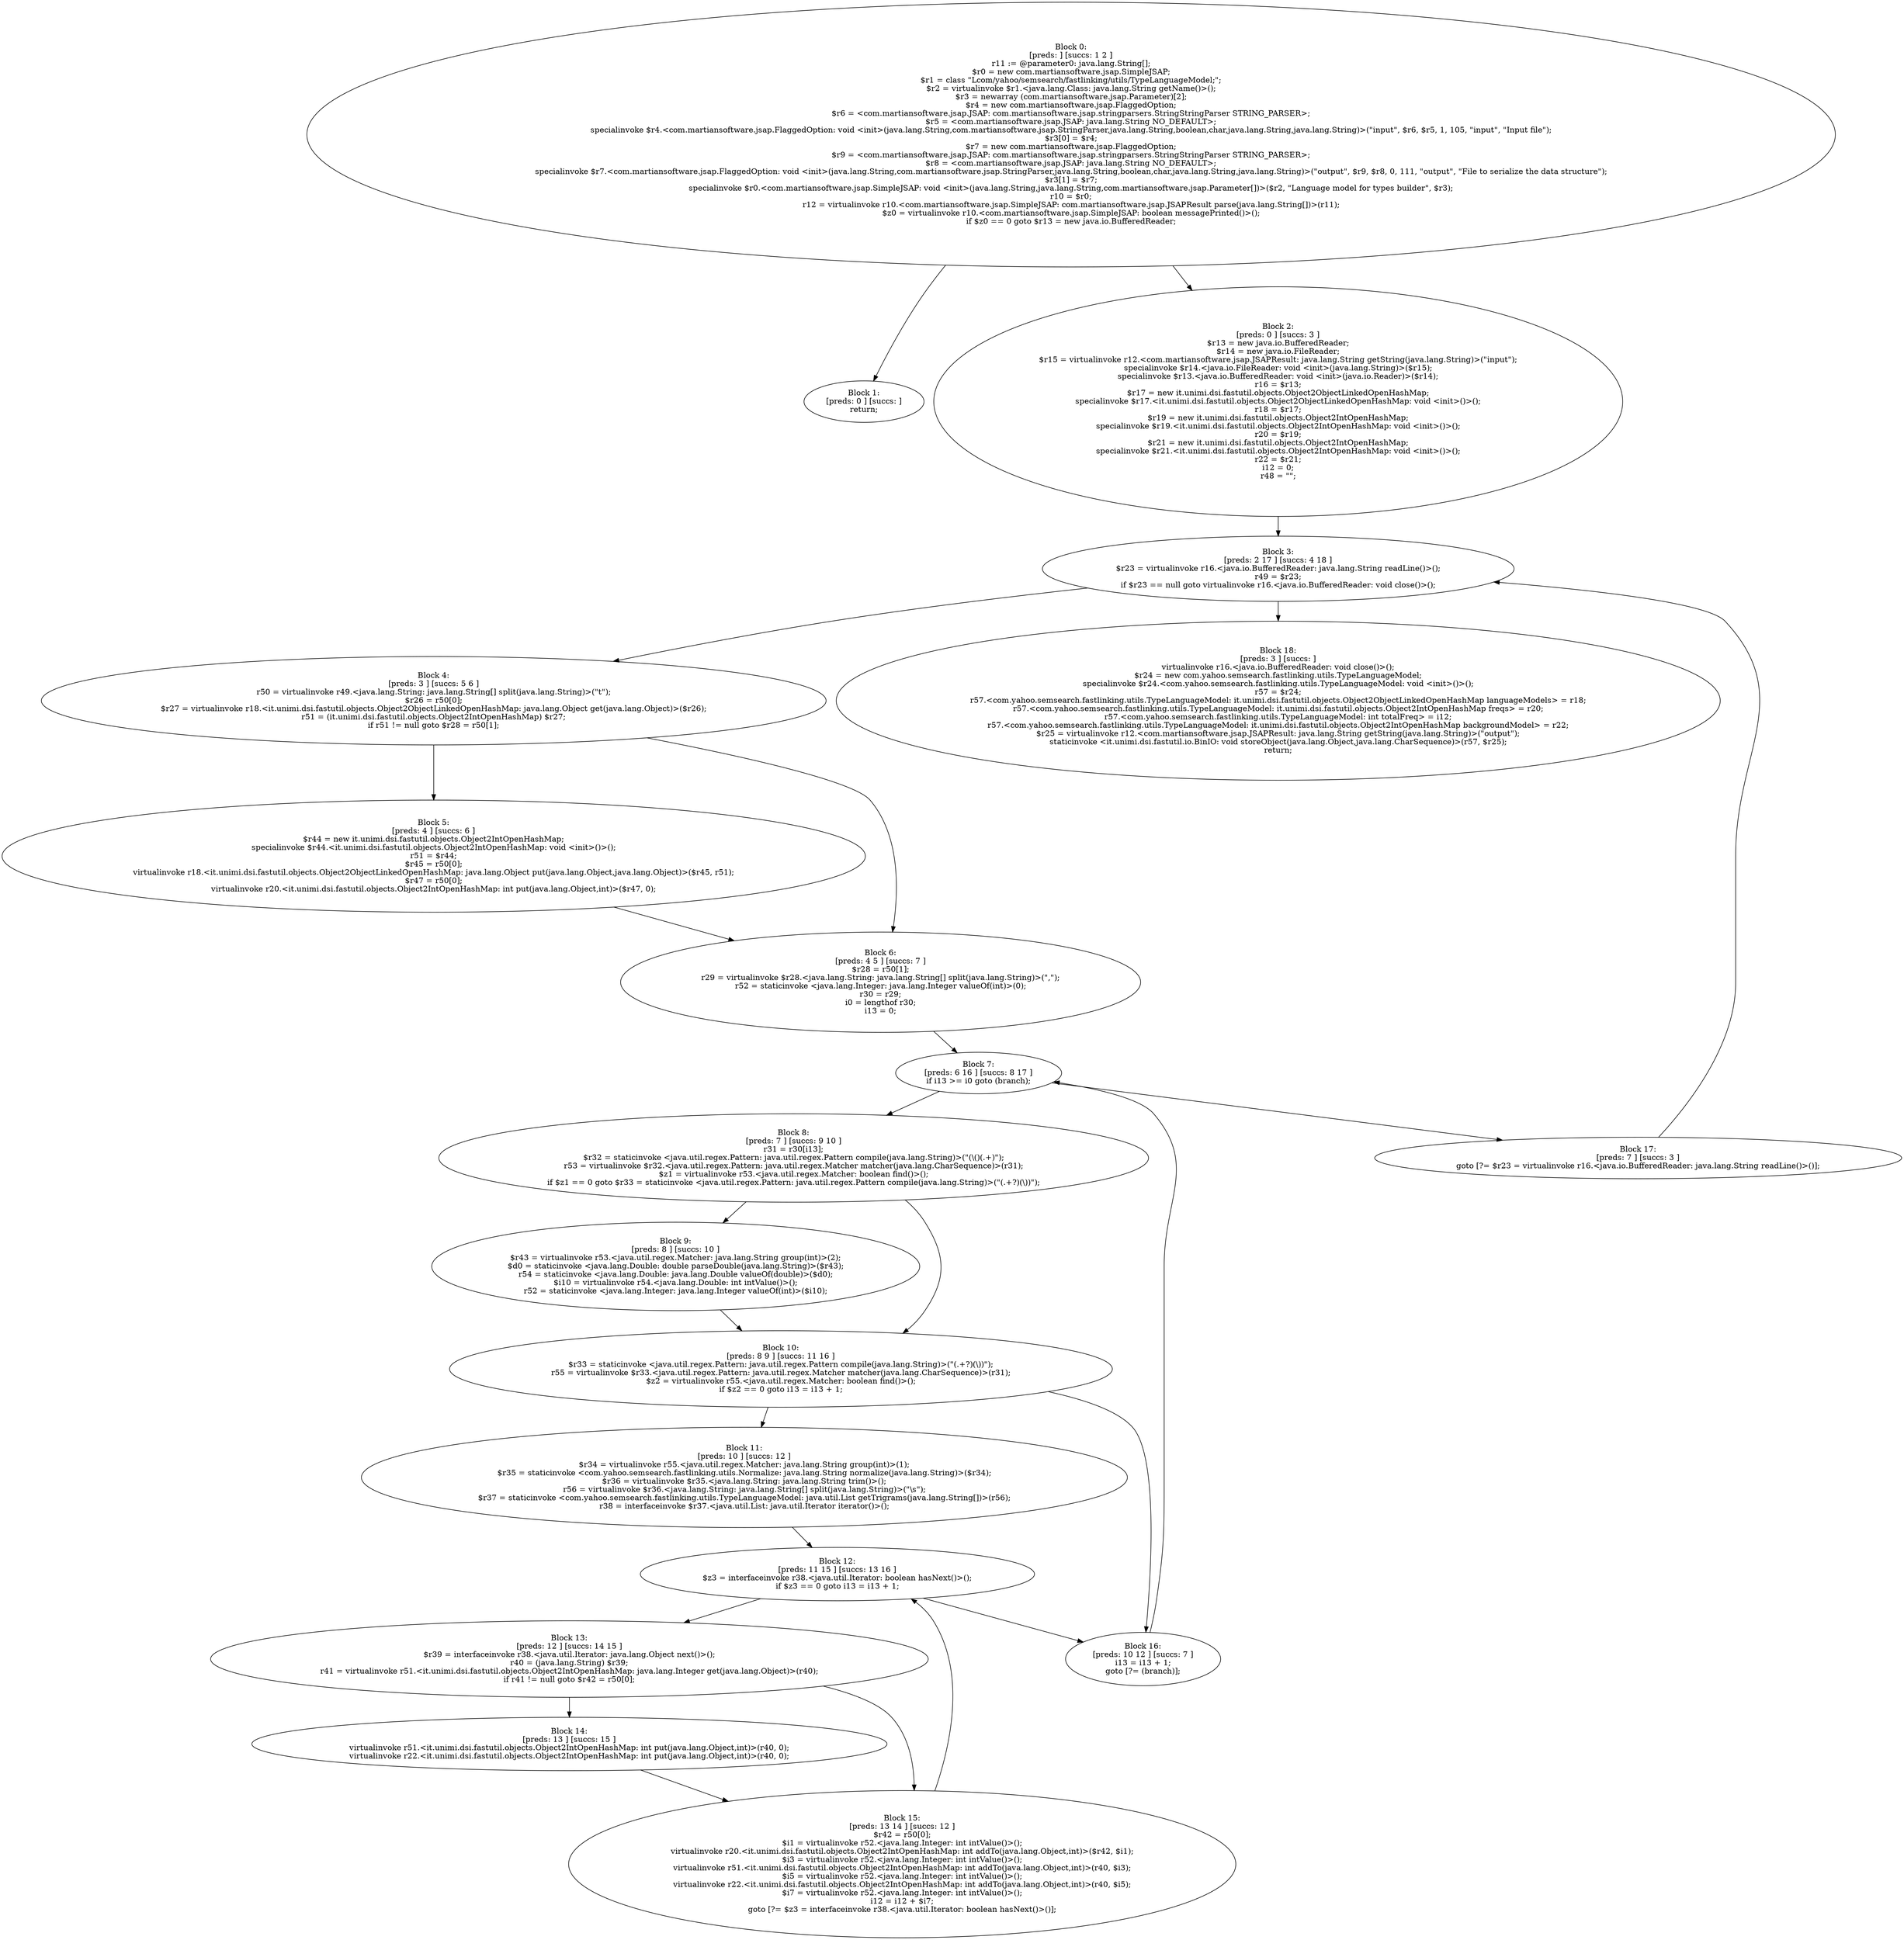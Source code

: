digraph "unitGraph" {
    "Block 0:
[preds: ] [succs: 1 2 ]
r11 := @parameter0: java.lang.String[];
$r0 = new com.martiansoftware.jsap.SimpleJSAP;
$r1 = class \"Lcom/yahoo/semsearch/fastlinking/utils/TypeLanguageModel;\";
$r2 = virtualinvoke $r1.<java.lang.Class: java.lang.String getName()>();
$r3 = newarray (com.martiansoftware.jsap.Parameter)[2];
$r4 = new com.martiansoftware.jsap.FlaggedOption;
$r6 = <com.martiansoftware.jsap.JSAP: com.martiansoftware.jsap.stringparsers.StringStringParser STRING_PARSER>;
$r5 = <com.martiansoftware.jsap.JSAP: java.lang.String NO_DEFAULT>;
specialinvoke $r4.<com.martiansoftware.jsap.FlaggedOption: void <init>(java.lang.String,com.martiansoftware.jsap.StringParser,java.lang.String,boolean,char,java.lang.String,java.lang.String)>(\"input\", $r6, $r5, 1, 105, \"input\", \"Input file\");
$r3[0] = $r4;
$r7 = new com.martiansoftware.jsap.FlaggedOption;
$r9 = <com.martiansoftware.jsap.JSAP: com.martiansoftware.jsap.stringparsers.StringStringParser STRING_PARSER>;
$r8 = <com.martiansoftware.jsap.JSAP: java.lang.String NO_DEFAULT>;
specialinvoke $r7.<com.martiansoftware.jsap.FlaggedOption: void <init>(java.lang.String,com.martiansoftware.jsap.StringParser,java.lang.String,boolean,char,java.lang.String,java.lang.String)>(\"output\", $r9, $r8, 0, 111, \"output\", \"File to serialize the data structure\");
$r3[1] = $r7;
specialinvoke $r0.<com.martiansoftware.jsap.SimpleJSAP: void <init>(java.lang.String,java.lang.String,com.martiansoftware.jsap.Parameter[])>($r2, \"Language model for types builder\", $r3);
r10 = $r0;
r12 = virtualinvoke r10.<com.martiansoftware.jsap.SimpleJSAP: com.martiansoftware.jsap.JSAPResult parse(java.lang.String[])>(r11);
$z0 = virtualinvoke r10.<com.martiansoftware.jsap.SimpleJSAP: boolean messagePrinted()>();
if $z0 == 0 goto $r13 = new java.io.BufferedReader;
"
    "Block 1:
[preds: 0 ] [succs: ]
return;
"
    "Block 2:
[preds: 0 ] [succs: 3 ]
$r13 = new java.io.BufferedReader;
$r14 = new java.io.FileReader;
$r15 = virtualinvoke r12.<com.martiansoftware.jsap.JSAPResult: java.lang.String getString(java.lang.String)>(\"input\");
specialinvoke $r14.<java.io.FileReader: void <init>(java.lang.String)>($r15);
specialinvoke $r13.<java.io.BufferedReader: void <init>(java.io.Reader)>($r14);
r16 = $r13;
$r17 = new it.unimi.dsi.fastutil.objects.Object2ObjectLinkedOpenHashMap;
specialinvoke $r17.<it.unimi.dsi.fastutil.objects.Object2ObjectLinkedOpenHashMap: void <init>()>();
r18 = $r17;
$r19 = new it.unimi.dsi.fastutil.objects.Object2IntOpenHashMap;
specialinvoke $r19.<it.unimi.dsi.fastutil.objects.Object2IntOpenHashMap: void <init>()>();
r20 = $r19;
$r21 = new it.unimi.dsi.fastutil.objects.Object2IntOpenHashMap;
specialinvoke $r21.<it.unimi.dsi.fastutil.objects.Object2IntOpenHashMap: void <init>()>();
r22 = $r21;
i12 = 0;
r48 = \"\";
"
    "Block 3:
[preds: 2 17 ] [succs: 4 18 ]
$r23 = virtualinvoke r16.<java.io.BufferedReader: java.lang.String readLine()>();
r49 = $r23;
if $r23 == null goto virtualinvoke r16.<java.io.BufferedReader: void close()>();
"
    "Block 4:
[preds: 3 ] [succs: 5 6 ]
r50 = virtualinvoke r49.<java.lang.String: java.lang.String[] split(java.lang.String)>(\"\t\");
$r26 = r50[0];
$r27 = virtualinvoke r18.<it.unimi.dsi.fastutil.objects.Object2ObjectLinkedOpenHashMap: java.lang.Object get(java.lang.Object)>($r26);
r51 = (it.unimi.dsi.fastutil.objects.Object2IntOpenHashMap) $r27;
if r51 != null goto $r28 = r50[1];
"
    "Block 5:
[preds: 4 ] [succs: 6 ]
$r44 = new it.unimi.dsi.fastutil.objects.Object2IntOpenHashMap;
specialinvoke $r44.<it.unimi.dsi.fastutil.objects.Object2IntOpenHashMap: void <init>()>();
r51 = $r44;
$r45 = r50[0];
virtualinvoke r18.<it.unimi.dsi.fastutil.objects.Object2ObjectLinkedOpenHashMap: java.lang.Object put(java.lang.Object,java.lang.Object)>($r45, r51);
$r47 = r50[0];
virtualinvoke r20.<it.unimi.dsi.fastutil.objects.Object2IntOpenHashMap: int put(java.lang.Object,int)>($r47, 0);
"
    "Block 6:
[preds: 4 5 ] [succs: 7 ]
$r28 = r50[1];
r29 = virtualinvoke $r28.<java.lang.String: java.lang.String[] split(java.lang.String)>(\",\");
r52 = staticinvoke <java.lang.Integer: java.lang.Integer valueOf(int)>(0);
r30 = r29;
i0 = lengthof r30;
i13 = 0;
"
    "Block 7:
[preds: 6 16 ] [succs: 8 17 ]
if i13 >= i0 goto (branch);
"
    "Block 8:
[preds: 7 ] [succs: 9 10 ]
r31 = r30[i13];
$r32 = staticinvoke <java.util.regex.Pattern: java.util.regex.Pattern compile(java.lang.String)>(\"(\\()(.+)\");
r53 = virtualinvoke $r32.<java.util.regex.Pattern: java.util.regex.Matcher matcher(java.lang.CharSequence)>(r31);
$z1 = virtualinvoke r53.<java.util.regex.Matcher: boolean find()>();
if $z1 == 0 goto $r33 = staticinvoke <java.util.regex.Pattern: java.util.regex.Pattern compile(java.lang.String)>(\"(.+?)(\\))\");
"
    "Block 9:
[preds: 8 ] [succs: 10 ]
$r43 = virtualinvoke r53.<java.util.regex.Matcher: java.lang.String group(int)>(2);
$d0 = staticinvoke <java.lang.Double: double parseDouble(java.lang.String)>($r43);
r54 = staticinvoke <java.lang.Double: java.lang.Double valueOf(double)>($d0);
$i10 = virtualinvoke r54.<java.lang.Double: int intValue()>();
r52 = staticinvoke <java.lang.Integer: java.lang.Integer valueOf(int)>($i10);
"
    "Block 10:
[preds: 8 9 ] [succs: 11 16 ]
$r33 = staticinvoke <java.util.regex.Pattern: java.util.regex.Pattern compile(java.lang.String)>(\"(.+?)(\\))\");
r55 = virtualinvoke $r33.<java.util.regex.Pattern: java.util.regex.Matcher matcher(java.lang.CharSequence)>(r31);
$z2 = virtualinvoke r55.<java.util.regex.Matcher: boolean find()>();
if $z2 == 0 goto i13 = i13 + 1;
"
    "Block 11:
[preds: 10 ] [succs: 12 ]
$r34 = virtualinvoke r55.<java.util.regex.Matcher: java.lang.String group(int)>(1);
$r35 = staticinvoke <com.yahoo.semsearch.fastlinking.utils.Normalize: java.lang.String normalize(java.lang.String)>($r34);
$r36 = virtualinvoke $r35.<java.lang.String: java.lang.String trim()>();
r56 = virtualinvoke $r36.<java.lang.String: java.lang.String[] split(java.lang.String)>(\"\\s\");
$r37 = staticinvoke <com.yahoo.semsearch.fastlinking.utils.TypeLanguageModel: java.util.List getTrigrams(java.lang.String[])>(r56);
r38 = interfaceinvoke $r37.<java.util.List: java.util.Iterator iterator()>();
"
    "Block 12:
[preds: 11 15 ] [succs: 13 16 ]
$z3 = interfaceinvoke r38.<java.util.Iterator: boolean hasNext()>();
if $z3 == 0 goto i13 = i13 + 1;
"
    "Block 13:
[preds: 12 ] [succs: 14 15 ]
$r39 = interfaceinvoke r38.<java.util.Iterator: java.lang.Object next()>();
r40 = (java.lang.String) $r39;
r41 = virtualinvoke r51.<it.unimi.dsi.fastutil.objects.Object2IntOpenHashMap: java.lang.Integer get(java.lang.Object)>(r40);
if r41 != null goto $r42 = r50[0];
"
    "Block 14:
[preds: 13 ] [succs: 15 ]
virtualinvoke r51.<it.unimi.dsi.fastutil.objects.Object2IntOpenHashMap: int put(java.lang.Object,int)>(r40, 0);
virtualinvoke r22.<it.unimi.dsi.fastutil.objects.Object2IntOpenHashMap: int put(java.lang.Object,int)>(r40, 0);
"
    "Block 15:
[preds: 13 14 ] [succs: 12 ]
$r42 = r50[0];
$i1 = virtualinvoke r52.<java.lang.Integer: int intValue()>();
virtualinvoke r20.<it.unimi.dsi.fastutil.objects.Object2IntOpenHashMap: int addTo(java.lang.Object,int)>($r42, $i1);
$i3 = virtualinvoke r52.<java.lang.Integer: int intValue()>();
virtualinvoke r51.<it.unimi.dsi.fastutil.objects.Object2IntOpenHashMap: int addTo(java.lang.Object,int)>(r40, $i3);
$i5 = virtualinvoke r52.<java.lang.Integer: int intValue()>();
virtualinvoke r22.<it.unimi.dsi.fastutil.objects.Object2IntOpenHashMap: int addTo(java.lang.Object,int)>(r40, $i5);
$i7 = virtualinvoke r52.<java.lang.Integer: int intValue()>();
i12 = i12 + $i7;
goto [?= $z3 = interfaceinvoke r38.<java.util.Iterator: boolean hasNext()>()];
"
    "Block 16:
[preds: 10 12 ] [succs: 7 ]
i13 = i13 + 1;
goto [?= (branch)];
"
    "Block 17:
[preds: 7 ] [succs: 3 ]
goto [?= $r23 = virtualinvoke r16.<java.io.BufferedReader: java.lang.String readLine()>()];
"
    "Block 18:
[preds: 3 ] [succs: ]
virtualinvoke r16.<java.io.BufferedReader: void close()>();
$r24 = new com.yahoo.semsearch.fastlinking.utils.TypeLanguageModel;
specialinvoke $r24.<com.yahoo.semsearch.fastlinking.utils.TypeLanguageModel: void <init>()>();
r57 = $r24;
r57.<com.yahoo.semsearch.fastlinking.utils.TypeLanguageModel: it.unimi.dsi.fastutil.objects.Object2ObjectLinkedOpenHashMap languageModels> = r18;
r57.<com.yahoo.semsearch.fastlinking.utils.TypeLanguageModel: it.unimi.dsi.fastutil.objects.Object2IntOpenHashMap freqs> = r20;
r57.<com.yahoo.semsearch.fastlinking.utils.TypeLanguageModel: int totalFreq> = i12;
r57.<com.yahoo.semsearch.fastlinking.utils.TypeLanguageModel: it.unimi.dsi.fastutil.objects.Object2IntOpenHashMap backgroundModel> = r22;
$r25 = virtualinvoke r12.<com.martiansoftware.jsap.JSAPResult: java.lang.String getString(java.lang.String)>(\"output\");
staticinvoke <it.unimi.dsi.fastutil.io.BinIO: void storeObject(java.lang.Object,java.lang.CharSequence)>(r57, $r25);
return;
"
    "Block 0:
[preds: ] [succs: 1 2 ]
r11 := @parameter0: java.lang.String[];
$r0 = new com.martiansoftware.jsap.SimpleJSAP;
$r1 = class \"Lcom/yahoo/semsearch/fastlinking/utils/TypeLanguageModel;\";
$r2 = virtualinvoke $r1.<java.lang.Class: java.lang.String getName()>();
$r3 = newarray (com.martiansoftware.jsap.Parameter)[2];
$r4 = new com.martiansoftware.jsap.FlaggedOption;
$r6 = <com.martiansoftware.jsap.JSAP: com.martiansoftware.jsap.stringparsers.StringStringParser STRING_PARSER>;
$r5 = <com.martiansoftware.jsap.JSAP: java.lang.String NO_DEFAULT>;
specialinvoke $r4.<com.martiansoftware.jsap.FlaggedOption: void <init>(java.lang.String,com.martiansoftware.jsap.StringParser,java.lang.String,boolean,char,java.lang.String,java.lang.String)>(\"input\", $r6, $r5, 1, 105, \"input\", \"Input file\");
$r3[0] = $r4;
$r7 = new com.martiansoftware.jsap.FlaggedOption;
$r9 = <com.martiansoftware.jsap.JSAP: com.martiansoftware.jsap.stringparsers.StringStringParser STRING_PARSER>;
$r8 = <com.martiansoftware.jsap.JSAP: java.lang.String NO_DEFAULT>;
specialinvoke $r7.<com.martiansoftware.jsap.FlaggedOption: void <init>(java.lang.String,com.martiansoftware.jsap.StringParser,java.lang.String,boolean,char,java.lang.String,java.lang.String)>(\"output\", $r9, $r8, 0, 111, \"output\", \"File to serialize the data structure\");
$r3[1] = $r7;
specialinvoke $r0.<com.martiansoftware.jsap.SimpleJSAP: void <init>(java.lang.String,java.lang.String,com.martiansoftware.jsap.Parameter[])>($r2, \"Language model for types builder\", $r3);
r10 = $r0;
r12 = virtualinvoke r10.<com.martiansoftware.jsap.SimpleJSAP: com.martiansoftware.jsap.JSAPResult parse(java.lang.String[])>(r11);
$z0 = virtualinvoke r10.<com.martiansoftware.jsap.SimpleJSAP: boolean messagePrinted()>();
if $z0 == 0 goto $r13 = new java.io.BufferedReader;
"->"Block 1:
[preds: 0 ] [succs: ]
return;
";
    "Block 0:
[preds: ] [succs: 1 2 ]
r11 := @parameter0: java.lang.String[];
$r0 = new com.martiansoftware.jsap.SimpleJSAP;
$r1 = class \"Lcom/yahoo/semsearch/fastlinking/utils/TypeLanguageModel;\";
$r2 = virtualinvoke $r1.<java.lang.Class: java.lang.String getName()>();
$r3 = newarray (com.martiansoftware.jsap.Parameter)[2];
$r4 = new com.martiansoftware.jsap.FlaggedOption;
$r6 = <com.martiansoftware.jsap.JSAP: com.martiansoftware.jsap.stringparsers.StringStringParser STRING_PARSER>;
$r5 = <com.martiansoftware.jsap.JSAP: java.lang.String NO_DEFAULT>;
specialinvoke $r4.<com.martiansoftware.jsap.FlaggedOption: void <init>(java.lang.String,com.martiansoftware.jsap.StringParser,java.lang.String,boolean,char,java.lang.String,java.lang.String)>(\"input\", $r6, $r5, 1, 105, \"input\", \"Input file\");
$r3[0] = $r4;
$r7 = new com.martiansoftware.jsap.FlaggedOption;
$r9 = <com.martiansoftware.jsap.JSAP: com.martiansoftware.jsap.stringparsers.StringStringParser STRING_PARSER>;
$r8 = <com.martiansoftware.jsap.JSAP: java.lang.String NO_DEFAULT>;
specialinvoke $r7.<com.martiansoftware.jsap.FlaggedOption: void <init>(java.lang.String,com.martiansoftware.jsap.StringParser,java.lang.String,boolean,char,java.lang.String,java.lang.String)>(\"output\", $r9, $r8, 0, 111, \"output\", \"File to serialize the data structure\");
$r3[1] = $r7;
specialinvoke $r0.<com.martiansoftware.jsap.SimpleJSAP: void <init>(java.lang.String,java.lang.String,com.martiansoftware.jsap.Parameter[])>($r2, \"Language model for types builder\", $r3);
r10 = $r0;
r12 = virtualinvoke r10.<com.martiansoftware.jsap.SimpleJSAP: com.martiansoftware.jsap.JSAPResult parse(java.lang.String[])>(r11);
$z0 = virtualinvoke r10.<com.martiansoftware.jsap.SimpleJSAP: boolean messagePrinted()>();
if $z0 == 0 goto $r13 = new java.io.BufferedReader;
"->"Block 2:
[preds: 0 ] [succs: 3 ]
$r13 = new java.io.BufferedReader;
$r14 = new java.io.FileReader;
$r15 = virtualinvoke r12.<com.martiansoftware.jsap.JSAPResult: java.lang.String getString(java.lang.String)>(\"input\");
specialinvoke $r14.<java.io.FileReader: void <init>(java.lang.String)>($r15);
specialinvoke $r13.<java.io.BufferedReader: void <init>(java.io.Reader)>($r14);
r16 = $r13;
$r17 = new it.unimi.dsi.fastutil.objects.Object2ObjectLinkedOpenHashMap;
specialinvoke $r17.<it.unimi.dsi.fastutil.objects.Object2ObjectLinkedOpenHashMap: void <init>()>();
r18 = $r17;
$r19 = new it.unimi.dsi.fastutil.objects.Object2IntOpenHashMap;
specialinvoke $r19.<it.unimi.dsi.fastutil.objects.Object2IntOpenHashMap: void <init>()>();
r20 = $r19;
$r21 = new it.unimi.dsi.fastutil.objects.Object2IntOpenHashMap;
specialinvoke $r21.<it.unimi.dsi.fastutil.objects.Object2IntOpenHashMap: void <init>()>();
r22 = $r21;
i12 = 0;
r48 = \"\";
";
    "Block 2:
[preds: 0 ] [succs: 3 ]
$r13 = new java.io.BufferedReader;
$r14 = new java.io.FileReader;
$r15 = virtualinvoke r12.<com.martiansoftware.jsap.JSAPResult: java.lang.String getString(java.lang.String)>(\"input\");
specialinvoke $r14.<java.io.FileReader: void <init>(java.lang.String)>($r15);
specialinvoke $r13.<java.io.BufferedReader: void <init>(java.io.Reader)>($r14);
r16 = $r13;
$r17 = new it.unimi.dsi.fastutil.objects.Object2ObjectLinkedOpenHashMap;
specialinvoke $r17.<it.unimi.dsi.fastutil.objects.Object2ObjectLinkedOpenHashMap: void <init>()>();
r18 = $r17;
$r19 = new it.unimi.dsi.fastutil.objects.Object2IntOpenHashMap;
specialinvoke $r19.<it.unimi.dsi.fastutil.objects.Object2IntOpenHashMap: void <init>()>();
r20 = $r19;
$r21 = new it.unimi.dsi.fastutil.objects.Object2IntOpenHashMap;
specialinvoke $r21.<it.unimi.dsi.fastutil.objects.Object2IntOpenHashMap: void <init>()>();
r22 = $r21;
i12 = 0;
r48 = \"\";
"->"Block 3:
[preds: 2 17 ] [succs: 4 18 ]
$r23 = virtualinvoke r16.<java.io.BufferedReader: java.lang.String readLine()>();
r49 = $r23;
if $r23 == null goto virtualinvoke r16.<java.io.BufferedReader: void close()>();
";
    "Block 3:
[preds: 2 17 ] [succs: 4 18 ]
$r23 = virtualinvoke r16.<java.io.BufferedReader: java.lang.String readLine()>();
r49 = $r23;
if $r23 == null goto virtualinvoke r16.<java.io.BufferedReader: void close()>();
"->"Block 4:
[preds: 3 ] [succs: 5 6 ]
r50 = virtualinvoke r49.<java.lang.String: java.lang.String[] split(java.lang.String)>(\"\t\");
$r26 = r50[0];
$r27 = virtualinvoke r18.<it.unimi.dsi.fastutil.objects.Object2ObjectLinkedOpenHashMap: java.lang.Object get(java.lang.Object)>($r26);
r51 = (it.unimi.dsi.fastutil.objects.Object2IntOpenHashMap) $r27;
if r51 != null goto $r28 = r50[1];
";
    "Block 3:
[preds: 2 17 ] [succs: 4 18 ]
$r23 = virtualinvoke r16.<java.io.BufferedReader: java.lang.String readLine()>();
r49 = $r23;
if $r23 == null goto virtualinvoke r16.<java.io.BufferedReader: void close()>();
"->"Block 18:
[preds: 3 ] [succs: ]
virtualinvoke r16.<java.io.BufferedReader: void close()>();
$r24 = new com.yahoo.semsearch.fastlinking.utils.TypeLanguageModel;
specialinvoke $r24.<com.yahoo.semsearch.fastlinking.utils.TypeLanguageModel: void <init>()>();
r57 = $r24;
r57.<com.yahoo.semsearch.fastlinking.utils.TypeLanguageModel: it.unimi.dsi.fastutil.objects.Object2ObjectLinkedOpenHashMap languageModels> = r18;
r57.<com.yahoo.semsearch.fastlinking.utils.TypeLanguageModel: it.unimi.dsi.fastutil.objects.Object2IntOpenHashMap freqs> = r20;
r57.<com.yahoo.semsearch.fastlinking.utils.TypeLanguageModel: int totalFreq> = i12;
r57.<com.yahoo.semsearch.fastlinking.utils.TypeLanguageModel: it.unimi.dsi.fastutil.objects.Object2IntOpenHashMap backgroundModel> = r22;
$r25 = virtualinvoke r12.<com.martiansoftware.jsap.JSAPResult: java.lang.String getString(java.lang.String)>(\"output\");
staticinvoke <it.unimi.dsi.fastutil.io.BinIO: void storeObject(java.lang.Object,java.lang.CharSequence)>(r57, $r25);
return;
";
    "Block 4:
[preds: 3 ] [succs: 5 6 ]
r50 = virtualinvoke r49.<java.lang.String: java.lang.String[] split(java.lang.String)>(\"\t\");
$r26 = r50[0];
$r27 = virtualinvoke r18.<it.unimi.dsi.fastutil.objects.Object2ObjectLinkedOpenHashMap: java.lang.Object get(java.lang.Object)>($r26);
r51 = (it.unimi.dsi.fastutil.objects.Object2IntOpenHashMap) $r27;
if r51 != null goto $r28 = r50[1];
"->"Block 5:
[preds: 4 ] [succs: 6 ]
$r44 = new it.unimi.dsi.fastutil.objects.Object2IntOpenHashMap;
specialinvoke $r44.<it.unimi.dsi.fastutil.objects.Object2IntOpenHashMap: void <init>()>();
r51 = $r44;
$r45 = r50[0];
virtualinvoke r18.<it.unimi.dsi.fastutil.objects.Object2ObjectLinkedOpenHashMap: java.lang.Object put(java.lang.Object,java.lang.Object)>($r45, r51);
$r47 = r50[0];
virtualinvoke r20.<it.unimi.dsi.fastutil.objects.Object2IntOpenHashMap: int put(java.lang.Object,int)>($r47, 0);
";
    "Block 4:
[preds: 3 ] [succs: 5 6 ]
r50 = virtualinvoke r49.<java.lang.String: java.lang.String[] split(java.lang.String)>(\"\t\");
$r26 = r50[0];
$r27 = virtualinvoke r18.<it.unimi.dsi.fastutil.objects.Object2ObjectLinkedOpenHashMap: java.lang.Object get(java.lang.Object)>($r26);
r51 = (it.unimi.dsi.fastutil.objects.Object2IntOpenHashMap) $r27;
if r51 != null goto $r28 = r50[1];
"->"Block 6:
[preds: 4 5 ] [succs: 7 ]
$r28 = r50[1];
r29 = virtualinvoke $r28.<java.lang.String: java.lang.String[] split(java.lang.String)>(\",\");
r52 = staticinvoke <java.lang.Integer: java.lang.Integer valueOf(int)>(0);
r30 = r29;
i0 = lengthof r30;
i13 = 0;
";
    "Block 5:
[preds: 4 ] [succs: 6 ]
$r44 = new it.unimi.dsi.fastutil.objects.Object2IntOpenHashMap;
specialinvoke $r44.<it.unimi.dsi.fastutil.objects.Object2IntOpenHashMap: void <init>()>();
r51 = $r44;
$r45 = r50[0];
virtualinvoke r18.<it.unimi.dsi.fastutil.objects.Object2ObjectLinkedOpenHashMap: java.lang.Object put(java.lang.Object,java.lang.Object)>($r45, r51);
$r47 = r50[0];
virtualinvoke r20.<it.unimi.dsi.fastutil.objects.Object2IntOpenHashMap: int put(java.lang.Object,int)>($r47, 0);
"->"Block 6:
[preds: 4 5 ] [succs: 7 ]
$r28 = r50[1];
r29 = virtualinvoke $r28.<java.lang.String: java.lang.String[] split(java.lang.String)>(\",\");
r52 = staticinvoke <java.lang.Integer: java.lang.Integer valueOf(int)>(0);
r30 = r29;
i0 = lengthof r30;
i13 = 0;
";
    "Block 6:
[preds: 4 5 ] [succs: 7 ]
$r28 = r50[1];
r29 = virtualinvoke $r28.<java.lang.String: java.lang.String[] split(java.lang.String)>(\",\");
r52 = staticinvoke <java.lang.Integer: java.lang.Integer valueOf(int)>(0);
r30 = r29;
i0 = lengthof r30;
i13 = 0;
"->"Block 7:
[preds: 6 16 ] [succs: 8 17 ]
if i13 >= i0 goto (branch);
";
    "Block 7:
[preds: 6 16 ] [succs: 8 17 ]
if i13 >= i0 goto (branch);
"->"Block 8:
[preds: 7 ] [succs: 9 10 ]
r31 = r30[i13];
$r32 = staticinvoke <java.util.regex.Pattern: java.util.regex.Pattern compile(java.lang.String)>(\"(\\()(.+)\");
r53 = virtualinvoke $r32.<java.util.regex.Pattern: java.util.regex.Matcher matcher(java.lang.CharSequence)>(r31);
$z1 = virtualinvoke r53.<java.util.regex.Matcher: boolean find()>();
if $z1 == 0 goto $r33 = staticinvoke <java.util.regex.Pattern: java.util.regex.Pattern compile(java.lang.String)>(\"(.+?)(\\))\");
";
    "Block 7:
[preds: 6 16 ] [succs: 8 17 ]
if i13 >= i0 goto (branch);
"->"Block 17:
[preds: 7 ] [succs: 3 ]
goto [?= $r23 = virtualinvoke r16.<java.io.BufferedReader: java.lang.String readLine()>()];
";
    "Block 8:
[preds: 7 ] [succs: 9 10 ]
r31 = r30[i13];
$r32 = staticinvoke <java.util.regex.Pattern: java.util.regex.Pattern compile(java.lang.String)>(\"(\\()(.+)\");
r53 = virtualinvoke $r32.<java.util.regex.Pattern: java.util.regex.Matcher matcher(java.lang.CharSequence)>(r31);
$z1 = virtualinvoke r53.<java.util.regex.Matcher: boolean find()>();
if $z1 == 0 goto $r33 = staticinvoke <java.util.regex.Pattern: java.util.regex.Pattern compile(java.lang.String)>(\"(.+?)(\\))\");
"->"Block 9:
[preds: 8 ] [succs: 10 ]
$r43 = virtualinvoke r53.<java.util.regex.Matcher: java.lang.String group(int)>(2);
$d0 = staticinvoke <java.lang.Double: double parseDouble(java.lang.String)>($r43);
r54 = staticinvoke <java.lang.Double: java.lang.Double valueOf(double)>($d0);
$i10 = virtualinvoke r54.<java.lang.Double: int intValue()>();
r52 = staticinvoke <java.lang.Integer: java.lang.Integer valueOf(int)>($i10);
";
    "Block 8:
[preds: 7 ] [succs: 9 10 ]
r31 = r30[i13];
$r32 = staticinvoke <java.util.regex.Pattern: java.util.regex.Pattern compile(java.lang.String)>(\"(\\()(.+)\");
r53 = virtualinvoke $r32.<java.util.regex.Pattern: java.util.regex.Matcher matcher(java.lang.CharSequence)>(r31);
$z1 = virtualinvoke r53.<java.util.regex.Matcher: boolean find()>();
if $z1 == 0 goto $r33 = staticinvoke <java.util.regex.Pattern: java.util.regex.Pattern compile(java.lang.String)>(\"(.+?)(\\))\");
"->"Block 10:
[preds: 8 9 ] [succs: 11 16 ]
$r33 = staticinvoke <java.util.regex.Pattern: java.util.regex.Pattern compile(java.lang.String)>(\"(.+?)(\\))\");
r55 = virtualinvoke $r33.<java.util.regex.Pattern: java.util.regex.Matcher matcher(java.lang.CharSequence)>(r31);
$z2 = virtualinvoke r55.<java.util.regex.Matcher: boolean find()>();
if $z2 == 0 goto i13 = i13 + 1;
";
    "Block 9:
[preds: 8 ] [succs: 10 ]
$r43 = virtualinvoke r53.<java.util.regex.Matcher: java.lang.String group(int)>(2);
$d0 = staticinvoke <java.lang.Double: double parseDouble(java.lang.String)>($r43);
r54 = staticinvoke <java.lang.Double: java.lang.Double valueOf(double)>($d0);
$i10 = virtualinvoke r54.<java.lang.Double: int intValue()>();
r52 = staticinvoke <java.lang.Integer: java.lang.Integer valueOf(int)>($i10);
"->"Block 10:
[preds: 8 9 ] [succs: 11 16 ]
$r33 = staticinvoke <java.util.regex.Pattern: java.util.regex.Pattern compile(java.lang.String)>(\"(.+?)(\\))\");
r55 = virtualinvoke $r33.<java.util.regex.Pattern: java.util.regex.Matcher matcher(java.lang.CharSequence)>(r31);
$z2 = virtualinvoke r55.<java.util.regex.Matcher: boolean find()>();
if $z2 == 0 goto i13 = i13 + 1;
";
    "Block 10:
[preds: 8 9 ] [succs: 11 16 ]
$r33 = staticinvoke <java.util.regex.Pattern: java.util.regex.Pattern compile(java.lang.String)>(\"(.+?)(\\))\");
r55 = virtualinvoke $r33.<java.util.regex.Pattern: java.util.regex.Matcher matcher(java.lang.CharSequence)>(r31);
$z2 = virtualinvoke r55.<java.util.regex.Matcher: boolean find()>();
if $z2 == 0 goto i13 = i13 + 1;
"->"Block 11:
[preds: 10 ] [succs: 12 ]
$r34 = virtualinvoke r55.<java.util.regex.Matcher: java.lang.String group(int)>(1);
$r35 = staticinvoke <com.yahoo.semsearch.fastlinking.utils.Normalize: java.lang.String normalize(java.lang.String)>($r34);
$r36 = virtualinvoke $r35.<java.lang.String: java.lang.String trim()>();
r56 = virtualinvoke $r36.<java.lang.String: java.lang.String[] split(java.lang.String)>(\"\\s\");
$r37 = staticinvoke <com.yahoo.semsearch.fastlinking.utils.TypeLanguageModel: java.util.List getTrigrams(java.lang.String[])>(r56);
r38 = interfaceinvoke $r37.<java.util.List: java.util.Iterator iterator()>();
";
    "Block 10:
[preds: 8 9 ] [succs: 11 16 ]
$r33 = staticinvoke <java.util.regex.Pattern: java.util.regex.Pattern compile(java.lang.String)>(\"(.+?)(\\))\");
r55 = virtualinvoke $r33.<java.util.regex.Pattern: java.util.regex.Matcher matcher(java.lang.CharSequence)>(r31);
$z2 = virtualinvoke r55.<java.util.regex.Matcher: boolean find()>();
if $z2 == 0 goto i13 = i13 + 1;
"->"Block 16:
[preds: 10 12 ] [succs: 7 ]
i13 = i13 + 1;
goto [?= (branch)];
";
    "Block 11:
[preds: 10 ] [succs: 12 ]
$r34 = virtualinvoke r55.<java.util.regex.Matcher: java.lang.String group(int)>(1);
$r35 = staticinvoke <com.yahoo.semsearch.fastlinking.utils.Normalize: java.lang.String normalize(java.lang.String)>($r34);
$r36 = virtualinvoke $r35.<java.lang.String: java.lang.String trim()>();
r56 = virtualinvoke $r36.<java.lang.String: java.lang.String[] split(java.lang.String)>(\"\\s\");
$r37 = staticinvoke <com.yahoo.semsearch.fastlinking.utils.TypeLanguageModel: java.util.List getTrigrams(java.lang.String[])>(r56);
r38 = interfaceinvoke $r37.<java.util.List: java.util.Iterator iterator()>();
"->"Block 12:
[preds: 11 15 ] [succs: 13 16 ]
$z3 = interfaceinvoke r38.<java.util.Iterator: boolean hasNext()>();
if $z3 == 0 goto i13 = i13 + 1;
";
    "Block 12:
[preds: 11 15 ] [succs: 13 16 ]
$z3 = interfaceinvoke r38.<java.util.Iterator: boolean hasNext()>();
if $z3 == 0 goto i13 = i13 + 1;
"->"Block 13:
[preds: 12 ] [succs: 14 15 ]
$r39 = interfaceinvoke r38.<java.util.Iterator: java.lang.Object next()>();
r40 = (java.lang.String) $r39;
r41 = virtualinvoke r51.<it.unimi.dsi.fastutil.objects.Object2IntOpenHashMap: java.lang.Integer get(java.lang.Object)>(r40);
if r41 != null goto $r42 = r50[0];
";
    "Block 12:
[preds: 11 15 ] [succs: 13 16 ]
$z3 = interfaceinvoke r38.<java.util.Iterator: boolean hasNext()>();
if $z3 == 0 goto i13 = i13 + 1;
"->"Block 16:
[preds: 10 12 ] [succs: 7 ]
i13 = i13 + 1;
goto [?= (branch)];
";
    "Block 13:
[preds: 12 ] [succs: 14 15 ]
$r39 = interfaceinvoke r38.<java.util.Iterator: java.lang.Object next()>();
r40 = (java.lang.String) $r39;
r41 = virtualinvoke r51.<it.unimi.dsi.fastutil.objects.Object2IntOpenHashMap: java.lang.Integer get(java.lang.Object)>(r40);
if r41 != null goto $r42 = r50[0];
"->"Block 14:
[preds: 13 ] [succs: 15 ]
virtualinvoke r51.<it.unimi.dsi.fastutil.objects.Object2IntOpenHashMap: int put(java.lang.Object,int)>(r40, 0);
virtualinvoke r22.<it.unimi.dsi.fastutil.objects.Object2IntOpenHashMap: int put(java.lang.Object,int)>(r40, 0);
";
    "Block 13:
[preds: 12 ] [succs: 14 15 ]
$r39 = interfaceinvoke r38.<java.util.Iterator: java.lang.Object next()>();
r40 = (java.lang.String) $r39;
r41 = virtualinvoke r51.<it.unimi.dsi.fastutil.objects.Object2IntOpenHashMap: java.lang.Integer get(java.lang.Object)>(r40);
if r41 != null goto $r42 = r50[0];
"->"Block 15:
[preds: 13 14 ] [succs: 12 ]
$r42 = r50[0];
$i1 = virtualinvoke r52.<java.lang.Integer: int intValue()>();
virtualinvoke r20.<it.unimi.dsi.fastutil.objects.Object2IntOpenHashMap: int addTo(java.lang.Object,int)>($r42, $i1);
$i3 = virtualinvoke r52.<java.lang.Integer: int intValue()>();
virtualinvoke r51.<it.unimi.dsi.fastutil.objects.Object2IntOpenHashMap: int addTo(java.lang.Object,int)>(r40, $i3);
$i5 = virtualinvoke r52.<java.lang.Integer: int intValue()>();
virtualinvoke r22.<it.unimi.dsi.fastutil.objects.Object2IntOpenHashMap: int addTo(java.lang.Object,int)>(r40, $i5);
$i7 = virtualinvoke r52.<java.lang.Integer: int intValue()>();
i12 = i12 + $i7;
goto [?= $z3 = interfaceinvoke r38.<java.util.Iterator: boolean hasNext()>()];
";
    "Block 14:
[preds: 13 ] [succs: 15 ]
virtualinvoke r51.<it.unimi.dsi.fastutil.objects.Object2IntOpenHashMap: int put(java.lang.Object,int)>(r40, 0);
virtualinvoke r22.<it.unimi.dsi.fastutil.objects.Object2IntOpenHashMap: int put(java.lang.Object,int)>(r40, 0);
"->"Block 15:
[preds: 13 14 ] [succs: 12 ]
$r42 = r50[0];
$i1 = virtualinvoke r52.<java.lang.Integer: int intValue()>();
virtualinvoke r20.<it.unimi.dsi.fastutil.objects.Object2IntOpenHashMap: int addTo(java.lang.Object,int)>($r42, $i1);
$i3 = virtualinvoke r52.<java.lang.Integer: int intValue()>();
virtualinvoke r51.<it.unimi.dsi.fastutil.objects.Object2IntOpenHashMap: int addTo(java.lang.Object,int)>(r40, $i3);
$i5 = virtualinvoke r52.<java.lang.Integer: int intValue()>();
virtualinvoke r22.<it.unimi.dsi.fastutil.objects.Object2IntOpenHashMap: int addTo(java.lang.Object,int)>(r40, $i5);
$i7 = virtualinvoke r52.<java.lang.Integer: int intValue()>();
i12 = i12 + $i7;
goto [?= $z3 = interfaceinvoke r38.<java.util.Iterator: boolean hasNext()>()];
";
    "Block 15:
[preds: 13 14 ] [succs: 12 ]
$r42 = r50[0];
$i1 = virtualinvoke r52.<java.lang.Integer: int intValue()>();
virtualinvoke r20.<it.unimi.dsi.fastutil.objects.Object2IntOpenHashMap: int addTo(java.lang.Object,int)>($r42, $i1);
$i3 = virtualinvoke r52.<java.lang.Integer: int intValue()>();
virtualinvoke r51.<it.unimi.dsi.fastutil.objects.Object2IntOpenHashMap: int addTo(java.lang.Object,int)>(r40, $i3);
$i5 = virtualinvoke r52.<java.lang.Integer: int intValue()>();
virtualinvoke r22.<it.unimi.dsi.fastutil.objects.Object2IntOpenHashMap: int addTo(java.lang.Object,int)>(r40, $i5);
$i7 = virtualinvoke r52.<java.lang.Integer: int intValue()>();
i12 = i12 + $i7;
goto [?= $z3 = interfaceinvoke r38.<java.util.Iterator: boolean hasNext()>()];
"->"Block 12:
[preds: 11 15 ] [succs: 13 16 ]
$z3 = interfaceinvoke r38.<java.util.Iterator: boolean hasNext()>();
if $z3 == 0 goto i13 = i13 + 1;
";
    "Block 16:
[preds: 10 12 ] [succs: 7 ]
i13 = i13 + 1;
goto [?= (branch)];
"->"Block 7:
[preds: 6 16 ] [succs: 8 17 ]
if i13 >= i0 goto (branch);
";
    "Block 17:
[preds: 7 ] [succs: 3 ]
goto [?= $r23 = virtualinvoke r16.<java.io.BufferedReader: java.lang.String readLine()>()];
"->"Block 3:
[preds: 2 17 ] [succs: 4 18 ]
$r23 = virtualinvoke r16.<java.io.BufferedReader: java.lang.String readLine()>();
r49 = $r23;
if $r23 == null goto virtualinvoke r16.<java.io.BufferedReader: void close()>();
";
}

